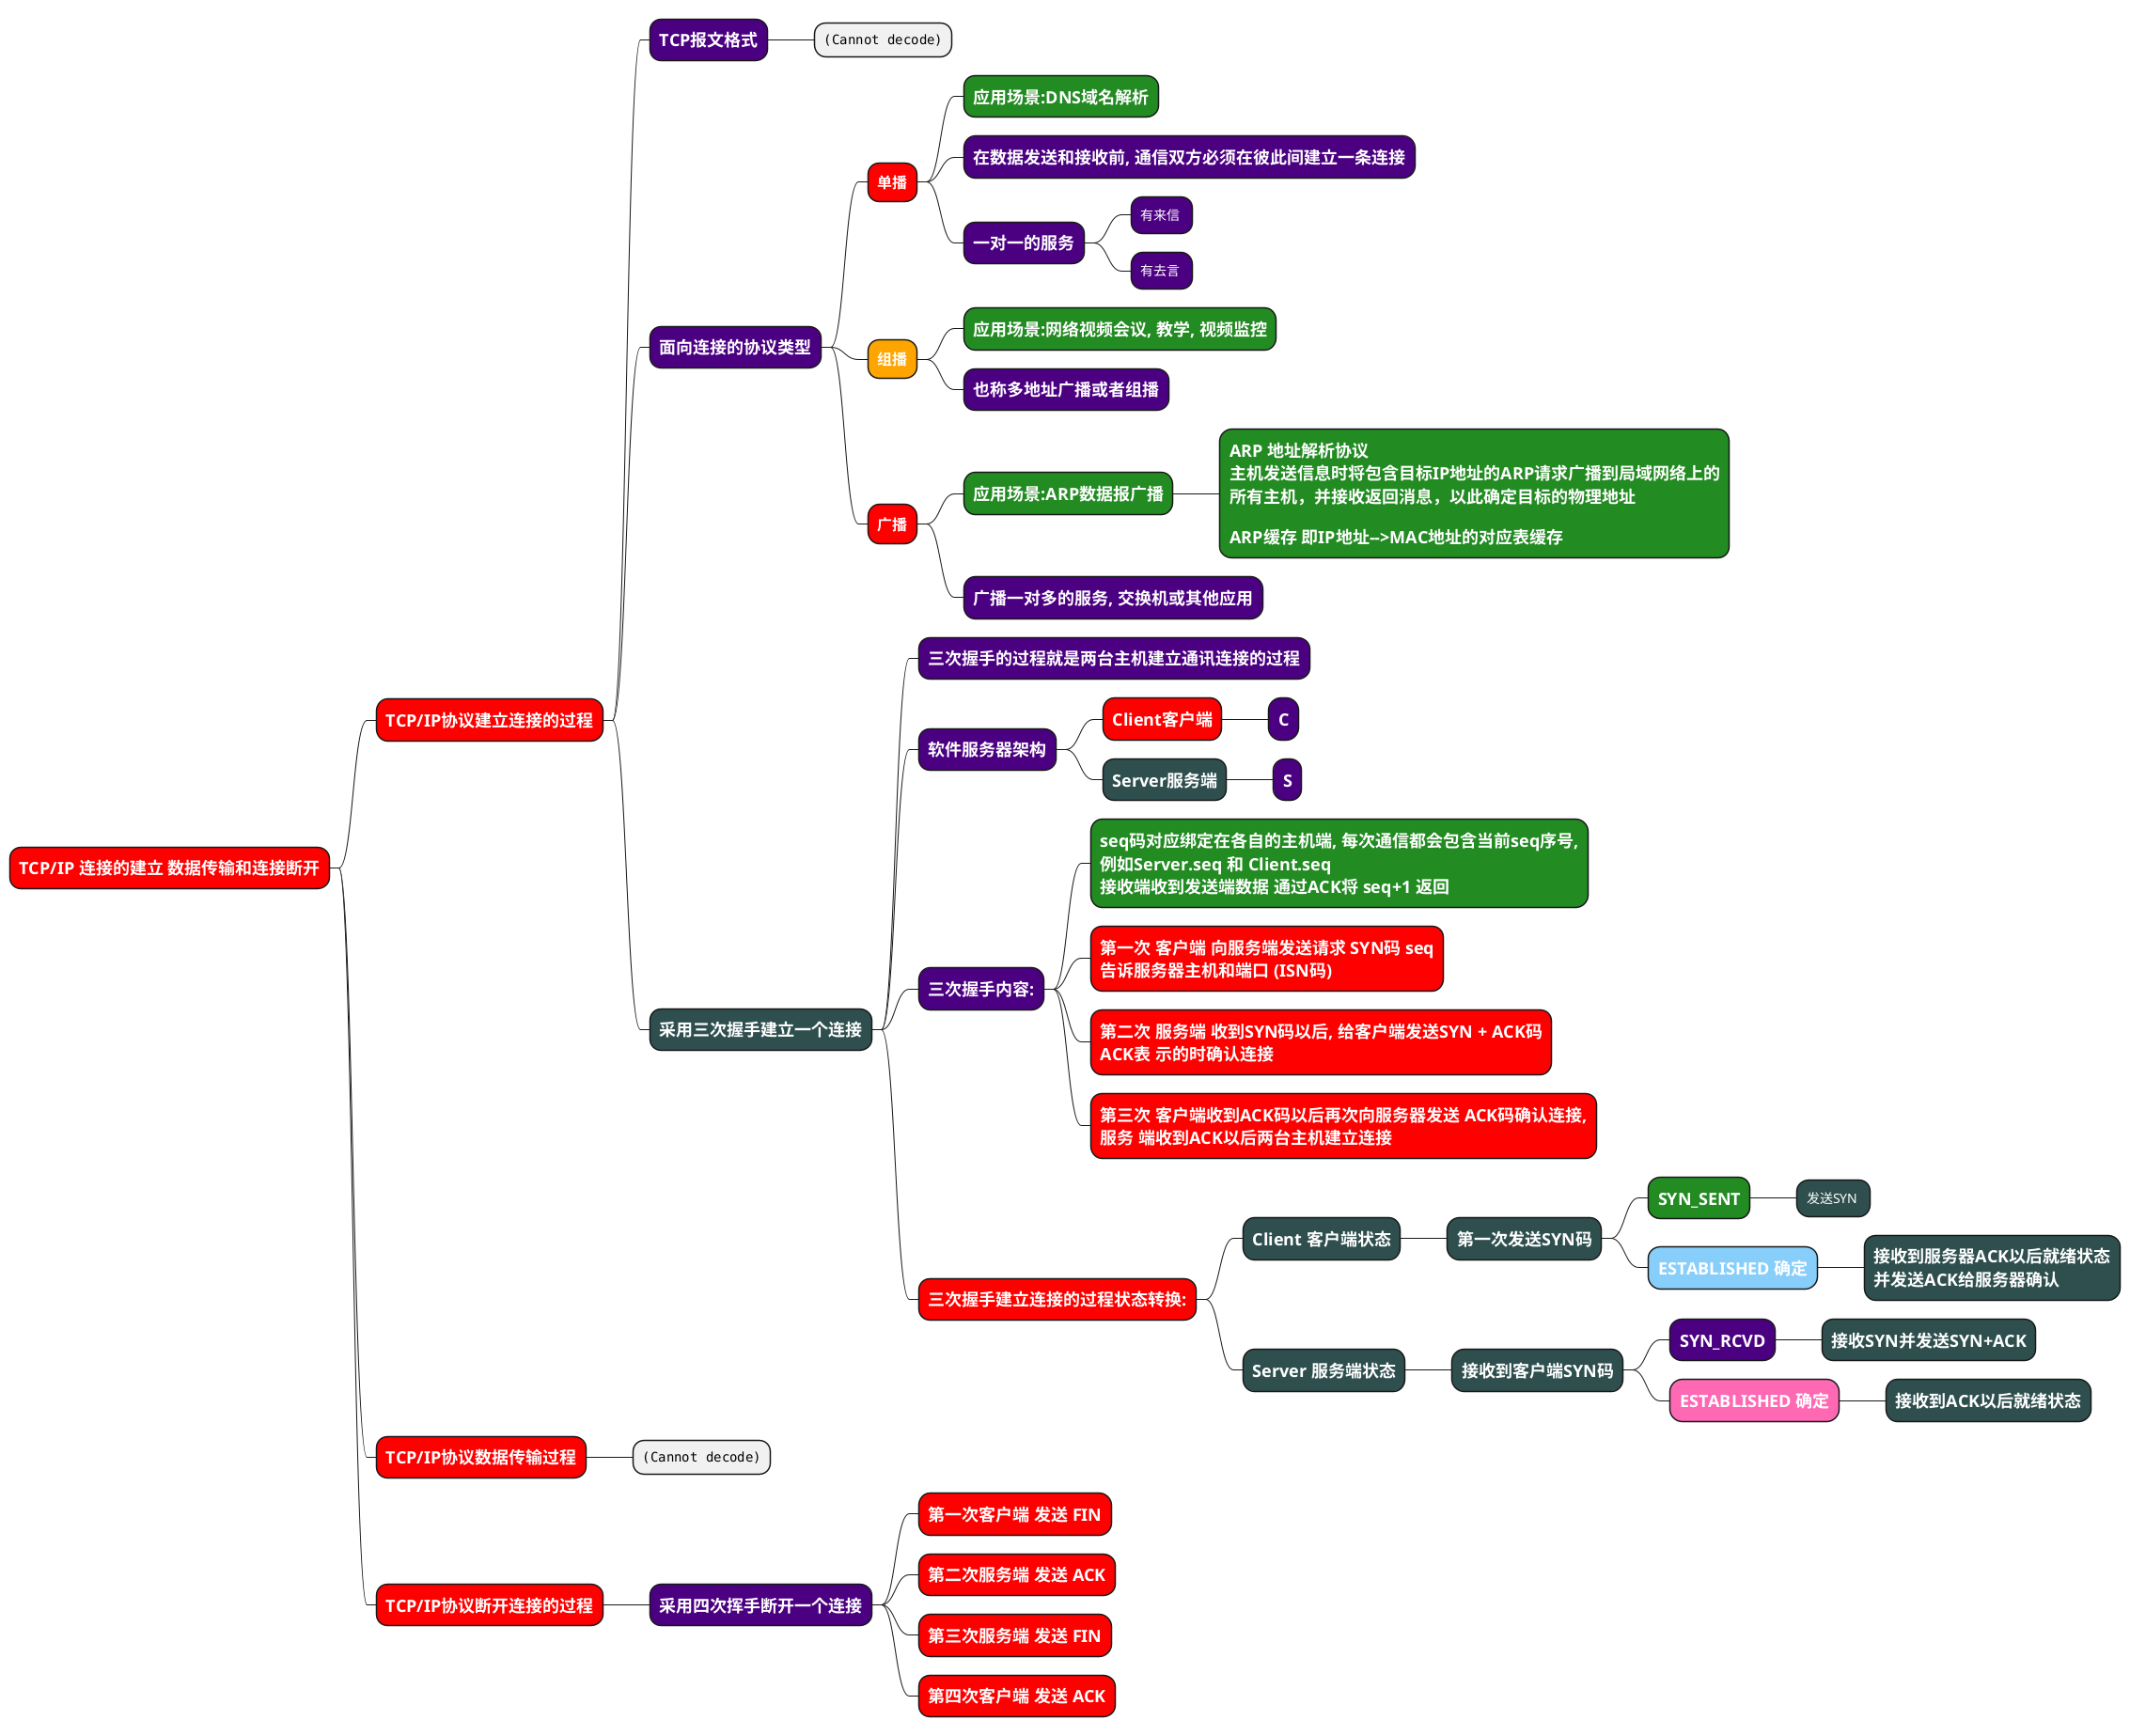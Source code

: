 @@startmindmap
<style>
mindmapDiagram {    
    .red_style{
        BackGroundColor red
        FontColor white
    }
    .indigo_style{
        BackGroundColor Indigo
        FontColor white
    }
    .orange_style{
      BackGroundColor Orange
      FontColor white
    }
    .forestGreen_style{
      BackGroundColor ForestGreen
      FontColor white
    }
    .darkSlateGray_style{
      BackGroundColor DarkSlateGray
      FontColor white
    }
    .lightSkyBlue_style{
      BackGroundColor LightSkyBlue
      FontColor white
    }
    .hotPink_style{
      BackGroundColor HotPink
      FontColor white
    }
}
</style>
* = TCP/IP 连接的建立 数据传输和连接断开 <<red_style>>
 * = TCP/IP协议建立连接的过程 <<red_style>>
  * = TCP报文格式 <<indigo_style>>
   * <img:./img/tcp_datagram.png{scale=0.4}>
  * = 面向连接的协议类型 <<indigo_style>>
   * == 单播 <<red_style>>
    * = 应用场景:DNS域名解析 <<forestGreen_style>>
    * = 在数据发送和接收前, 通信双方必须在彼此间建立一条连接  <<indigo_style>>
    * = 一对一的服务 <<indigo_style>>
     * 有来信 <<indigo_style>>
     * 有去言 <<indigo_style>>
   * == 组播 <<orange_style>>
    * = 应用场景:网络视频会议, 教学, 视频监控 <<forestGreen_style>>
    * = 也称多地址广播或者组播 <<indigo_style>>
   * == 广播 <<red_style>>
    * = 应用场景:ARP数据报广播 <<forestGreen_style>>
     * = ARP 地址解析协议 \n= 主机发送信息时将包含目标IP地址的ARP请求广播到局域网络上的\n= 所有主机，并接收返回消息，以此确定目标的物理地址\n\n= ARP缓存 即IP地址-->MAC地址的对应表缓存 <<forestGreen_style>>
    * = 广播一对多的服务, 交换机或其他应用 <<indigo_style>>
  * = 采用三次握手建立一个连接 <<darkSlateGray_style>>
   * = 三次握手的过程就是两台主机建立通讯连接的过程 <<indigo_style>>
   * = 软件服务器架构 <<indigo_style>>
    * = Client客户端 <<red_style>>
     * = C <<indigo_style>>
    * = Server服务端 <<darkSlateGray_style>>
     * = S <<indigo_style>>
   * = 三次握手内容: <<indigo_style>>
    * = seq码对应绑定在各自的主机端, 每次通信都会包含当前seq序号, \n= 例如Server.seq 和 Client.seq \n= 接收端收到发送端数据 通过ACK将 seq+1 返回<<forestGreen_style>>
    * = 第一次 客户端 向服务端发送请求 SYN码 seq \n= 告诉服务器主机和端口 (ISN码) <<red_style>>
    * = 第二次 服务端 收到SYN码以后, 给客户端发送SYN + ACK码 \n= ACK表 示的时确认连接 <<red_style>>
    * = 第三次 客户端收到ACK码以后再次向服务器发送 ACK码确认连接,\n= 服务 端收到ACK以后两台主机建立连接 <<red_style>>
   * = 三次握手建立连接的过程状态转换: <<red_style>> 
    * = Client 客户端状态 <<darkSlateGray_style>>
     * = 第一次发送SYN码 <<darkSlateGray_style>>
      * = SYN_SENT <<forestGreen_style>>
       * 发送SYN <<darkSlateGray_style>>
      * = ESTABLISHED 确定 <<lightSkyBlue_style>>
       * = 接收到服务器ACK以后就绪状态 \n= 并发送ACK给服务器确认  <<darkSlateGray_style>>
    * = Server 服务端状态 <<darkSlateGray_style>>
     * = 接收到客户端SYN码 <<darkSlateGray_style>>
      * = SYN_RCVD <<indigo_style>>
       * = 接收SYN并发送SYN+ACK <<darkSlateGray_style>>
      * = ESTABLISHED 确定 <<hotPink_style>>
       * = 接收到ACK以后就绪状态 <<darkSlateGray_style>>
 * = TCP/IP协议数据传输过程 <<red_style>>
  * <img:./img/tpc_handshake_wave.png{scale=0.5}>
 * = TCP/IP协议断开连接的过程 <<red_style>>
  * = 采用四次挥手断开一个连接 <<indigo_style>>
   * = 第一次客户端 发送 FIN <<red_style>>
   * = 第二次服务端 发送 ACK <<red_style>>
   * = 第三次服务端 发送 FIN <<red_style>>
   * = 第四次客户端 发送 ACK <<red_style>>
@@endmindmap